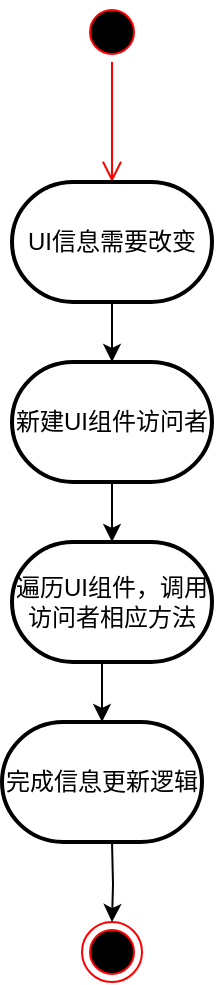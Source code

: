 <mxfile version="22.1.16" type="device">
  <diagram name="Page-1" id="80Xx5_V7AYoYYCBFcPBS">
    <mxGraphModel dx="752" dy="622" grid="1" gridSize="10" guides="1" tooltips="1" connect="1" arrows="1" fold="1" page="1" pageScale="1" pageWidth="850" pageHeight="1100" math="0" shadow="0">
      <root>
        <mxCell id="0" />
        <mxCell id="1" parent="0" />
        <mxCell id="6V_RxtZbmtCBJ1EOpkRF-320" value="" style="ellipse;html=1;shape=startState;fillColor=#000000;strokeColor=#ff0000;" vertex="1" parent="1">
          <mxGeometry x="280" y="10" width="30" height="30" as="geometry" />
        </mxCell>
        <mxCell id="6V_RxtZbmtCBJ1EOpkRF-321" value="" style="edgeStyle=orthogonalEdgeStyle;html=1;verticalAlign=bottom;endArrow=open;endSize=8;strokeColor=#ff0000;rounded=0;" edge="1" parent="1" source="6V_RxtZbmtCBJ1EOpkRF-320">
          <mxGeometry relative="1" as="geometry">
            <mxPoint x="295" y="100" as="targetPoint" />
          </mxGeometry>
        </mxCell>
        <mxCell id="6V_RxtZbmtCBJ1EOpkRF-352" value="" style="ellipse;html=1;shape=endState;fillColor=#000000;strokeColor=#ff0000;" vertex="1" parent="1">
          <mxGeometry x="280" y="470" width="30" height="30" as="geometry" />
        </mxCell>
        <mxCell id="6V_RxtZbmtCBJ1EOpkRF-395" style="edgeStyle=orthogonalEdgeStyle;rounded=0;orthogonalLoop=1;jettySize=auto;html=1;exitX=0.5;exitY=1;exitDx=0;exitDy=0;exitPerimeter=0;entryX=0.5;entryY=0;entryDx=0;entryDy=0;" edge="1" parent="1" target="6V_RxtZbmtCBJ1EOpkRF-352">
          <mxGeometry relative="1" as="geometry">
            <mxPoint x="295.0" y="430" as="sourcePoint" />
          </mxGeometry>
        </mxCell>
        <mxCell id="6V_RxtZbmtCBJ1EOpkRF-399" value="UI信息需要改变" style="strokeWidth=2;html=1;shape=mxgraph.flowchart.terminator;whiteSpace=wrap;" vertex="1" parent="1">
          <mxGeometry x="245" y="100" width="100" height="60" as="geometry" />
        </mxCell>
        <mxCell id="6V_RxtZbmtCBJ1EOpkRF-497" value="新建UI组件访问者" style="strokeWidth=2;html=1;shape=mxgraph.flowchart.terminator;whiteSpace=wrap;" vertex="1" parent="1">
          <mxGeometry x="245" y="190" width="100" height="60" as="geometry" />
        </mxCell>
        <mxCell id="6V_RxtZbmtCBJ1EOpkRF-498" style="edgeStyle=orthogonalEdgeStyle;rounded=0;orthogonalLoop=1;jettySize=auto;html=1;exitX=0.5;exitY=1;exitDx=0;exitDy=0;exitPerimeter=0;entryX=0.5;entryY=0;entryDx=0;entryDy=0;entryPerimeter=0;" edge="1" parent="1" source="6V_RxtZbmtCBJ1EOpkRF-399" target="6V_RxtZbmtCBJ1EOpkRF-497">
          <mxGeometry relative="1" as="geometry" />
        </mxCell>
        <mxCell id="6V_RxtZbmtCBJ1EOpkRF-499" value="遍历UI组件，调用访问者相应方法" style="strokeWidth=2;html=1;shape=mxgraph.flowchart.terminator;whiteSpace=wrap;" vertex="1" parent="1">
          <mxGeometry x="245" y="280" width="100" height="60" as="geometry" />
        </mxCell>
        <mxCell id="6V_RxtZbmtCBJ1EOpkRF-500" style="edgeStyle=orthogonalEdgeStyle;rounded=0;orthogonalLoop=1;jettySize=auto;html=1;exitX=0.5;exitY=1;exitDx=0;exitDy=0;exitPerimeter=0;entryX=0.5;entryY=0;entryDx=0;entryDy=0;entryPerimeter=0;" edge="1" parent="1" source="6V_RxtZbmtCBJ1EOpkRF-497" target="6V_RxtZbmtCBJ1EOpkRF-499">
          <mxGeometry relative="1" as="geometry" />
        </mxCell>
        <mxCell id="6V_RxtZbmtCBJ1EOpkRF-501" value="完成信息更新逻辑" style="strokeWidth=2;html=1;shape=mxgraph.flowchart.terminator;whiteSpace=wrap;" vertex="1" parent="1">
          <mxGeometry x="240" y="370" width="100" height="60" as="geometry" />
        </mxCell>
        <mxCell id="6V_RxtZbmtCBJ1EOpkRF-502" style="edgeStyle=orthogonalEdgeStyle;rounded=0;orthogonalLoop=1;jettySize=auto;html=1;exitX=0.5;exitY=1;exitDx=0;exitDy=0;exitPerimeter=0;entryX=0.5;entryY=0;entryDx=0;entryDy=0;entryPerimeter=0;" edge="1" parent="1" target="6V_RxtZbmtCBJ1EOpkRF-501">
          <mxGeometry relative="1" as="geometry">
            <mxPoint x="290" y="340" as="sourcePoint" />
          </mxGeometry>
        </mxCell>
      </root>
    </mxGraphModel>
  </diagram>
</mxfile>
